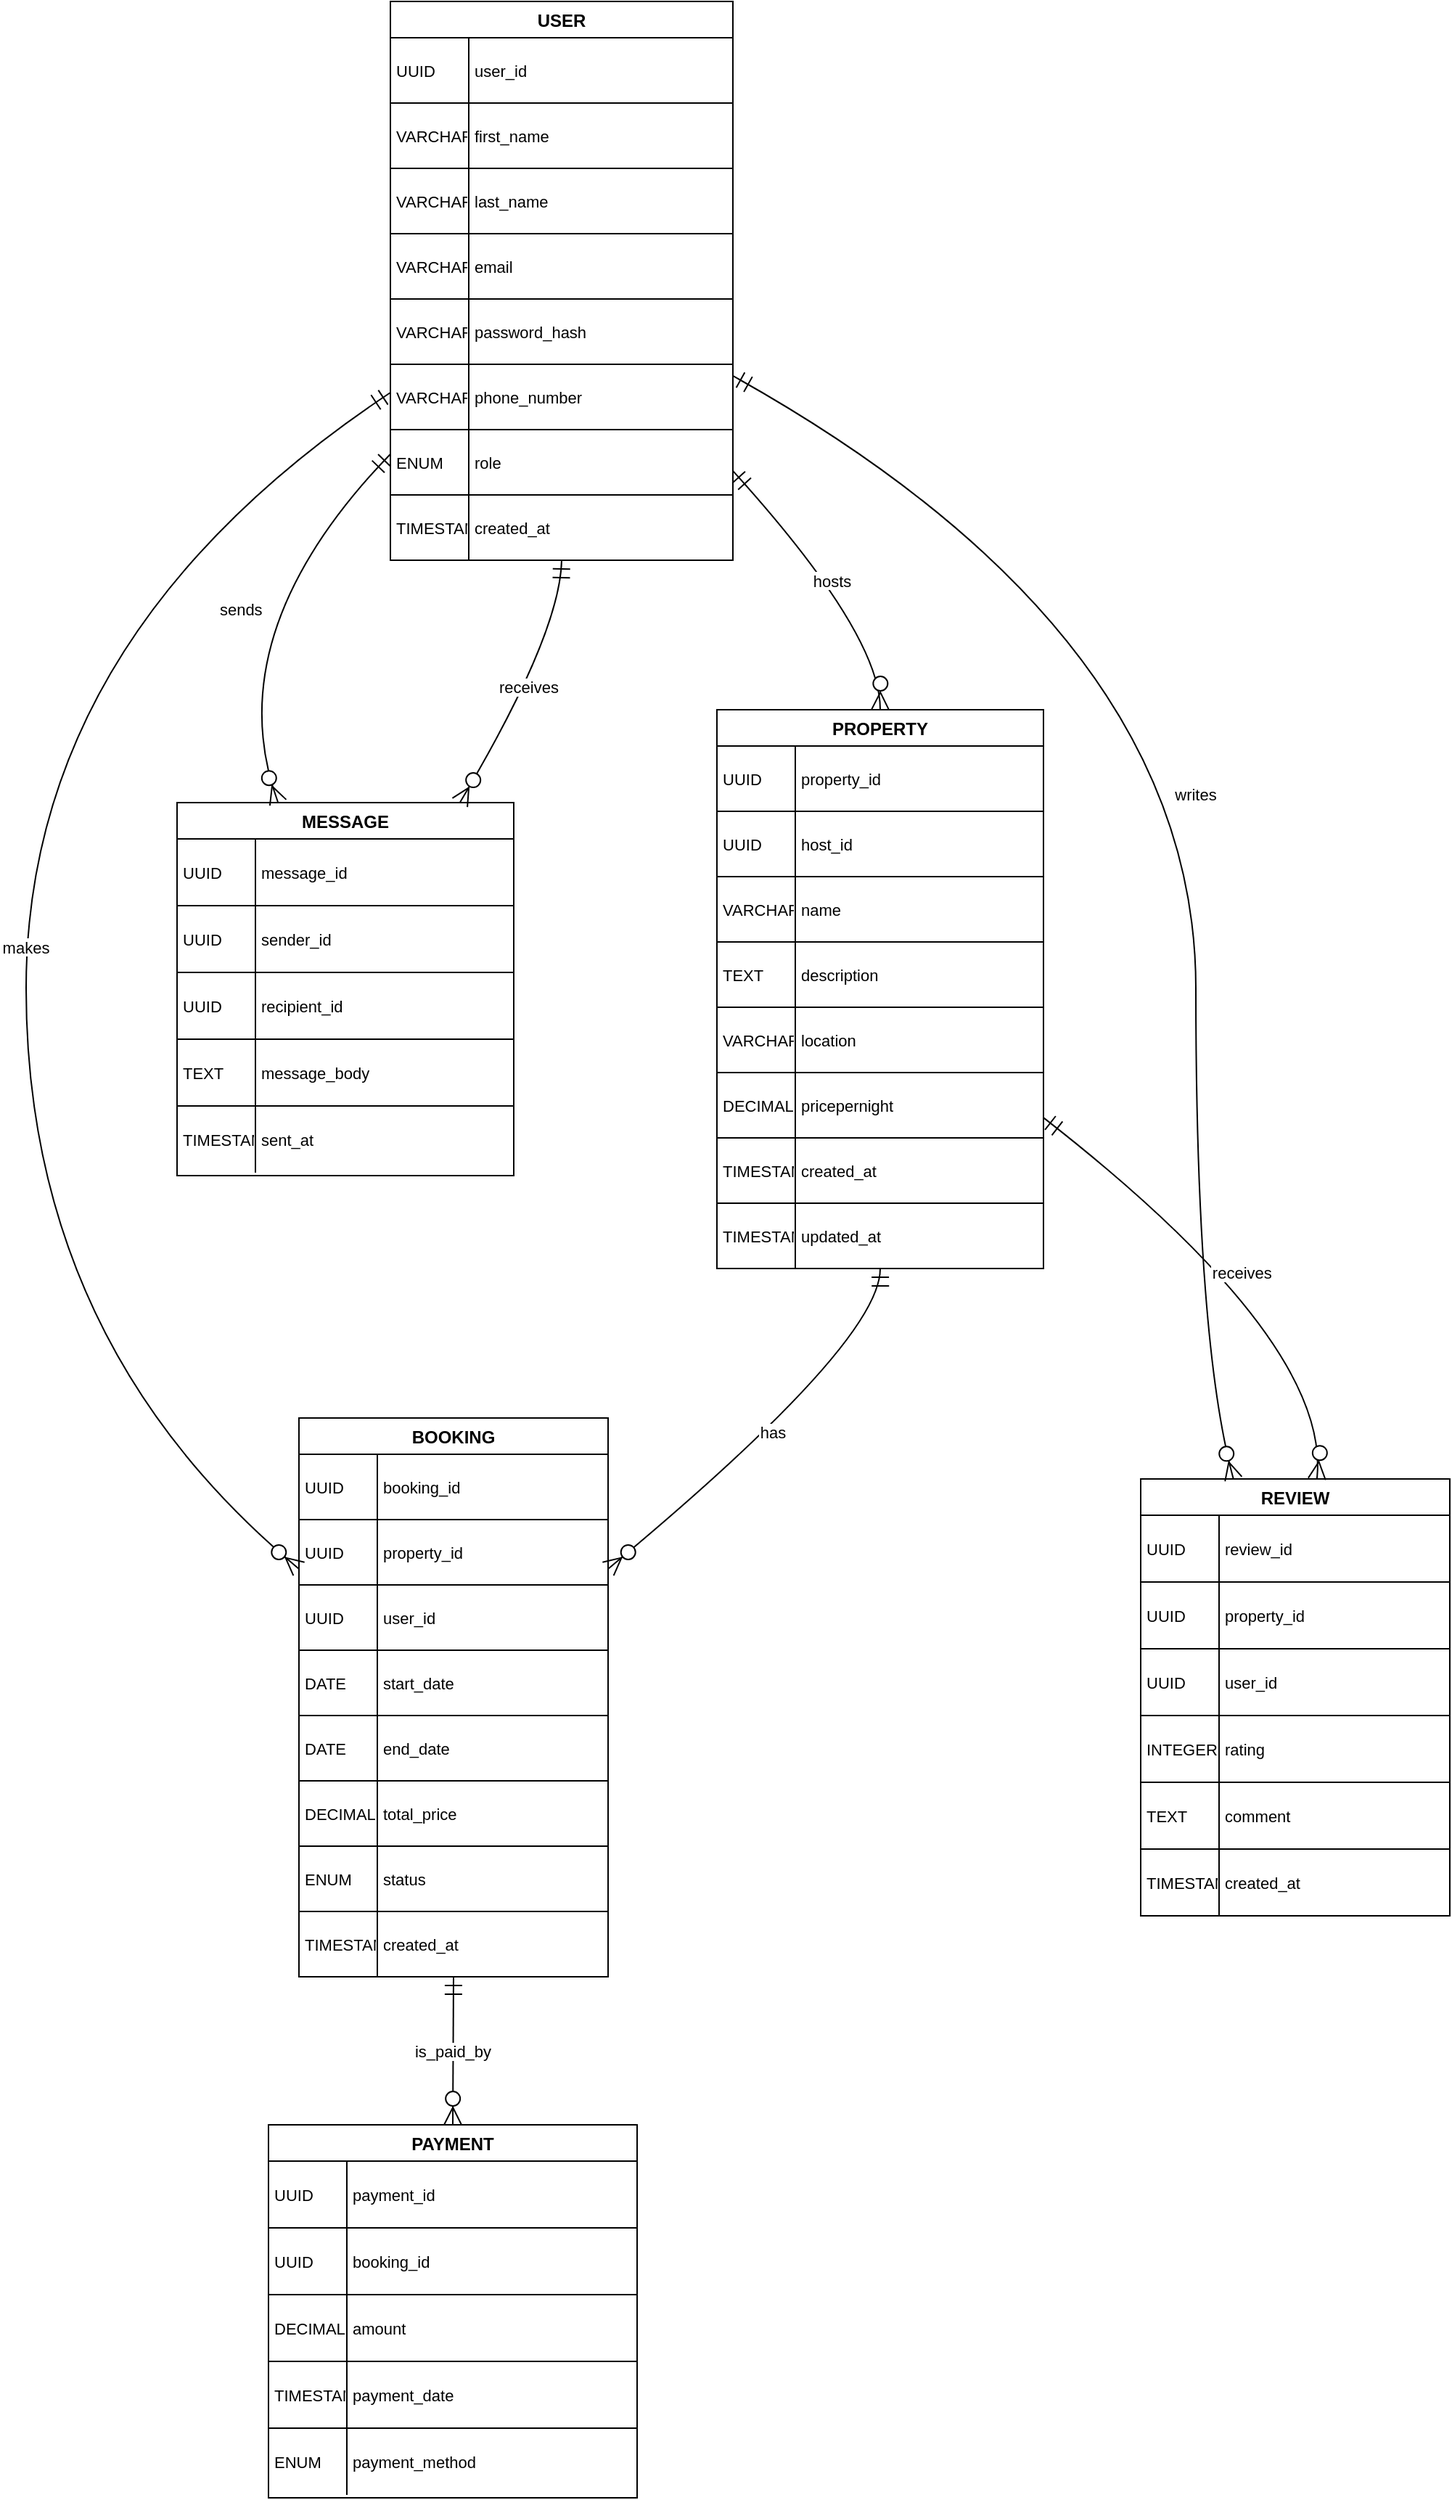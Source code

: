 <mxfile version="27.2.0">
  <diagram name="Page-1" id="NWw8gtwzqd_lzrD5enxQ">
    <mxGraphModel dx="1426" dy="795" grid="1" gridSize="10" guides="1" tooltips="1" connect="1" arrows="1" fold="1" page="1" pageScale="1" pageWidth="827" pageHeight="1169" math="0" shadow="0">
      <root>
        <mxCell id="0" />
        <mxCell id="1" parent="0" />
        <mxCell id="FRFj-RFBdM1ZMxKtOjA2-1" value="USER" style="shape=table;startSize=25;container=1;collapsible=0;childLayout=tableLayout;fixedRows=1;rowLines=1;fontStyle=1;align=center;resizeLast=1;" vertex="1" parent="1">
          <mxGeometry x="271" y="20" width="236" height="385" as="geometry" />
        </mxCell>
        <mxCell id="FRFj-RFBdM1ZMxKtOjA2-2" style="shape=tableRow;horizontal=0;startSize=0;swimlaneHead=0;swimlaneBody=0;fillColor=none;collapsible=0;dropTarget=0;points=[[0,0.5],[1,0.5]];portConstraint=eastwest;top=0;left=0;right=0;bottom=0;" vertex="1" parent="FRFj-RFBdM1ZMxKtOjA2-1">
          <mxGeometry y="25" width="236" height="45" as="geometry" />
        </mxCell>
        <mxCell id="FRFj-RFBdM1ZMxKtOjA2-3" value="UUID" style="shape=partialRectangle;connectable=0;fillColor=none;top=0;left=0;bottom=0;right=0;align=left;spacingLeft=2;overflow=hidden;fontSize=11;" vertex="1" parent="FRFj-RFBdM1ZMxKtOjA2-2">
          <mxGeometry width="54" height="45" as="geometry">
            <mxRectangle width="54" height="45" as="alternateBounds" />
          </mxGeometry>
        </mxCell>
        <mxCell id="FRFj-RFBdM1ZMxKtOjA2-4" value="user_id" style="shape=partialRectangle;connectable=0;fillColor=none;top=0;left=0;bottom=0;right=0;align=left;spacingLeft=2;overflow=hidden;fontSize=11;" vertex="1" parent="FRFj-RFBdM1ZMxKtOjA2-2">
          <mxGeometry x="54" width="182" height="45" as="geometry">
            <mxRectangle width="182" height="45" as="alternateBounds" />
          </mxGeometry>
        </mxCell>
        <mxCell id="FRFj-RFBdM1ZMxKtOjA2-5" style="shape=tableRow;horizontal=0;startSize=0;swimlaneHead=0;swimlaneBody=0;fillColor=none;collapsible=0;dropTarget=0;points=[[0,0.5],[1,0.5]];portConstraint=eastwest;top=0;left=0;right=0;bottom=0;" vertex="1" parent="FRFj-RFBdM1ZMxKtOjA2-1">
          <mxGeometry y="70" width="236" height="45" as="geometry" />
        </mxCell>
        <mxCell id="FRFj-RFBdM1ZMxKtOjA2-6" value="VARCHAR" style="shape=partialRectangle;connectable=0;fillColor=none;top=0;left=0;bottom=0;right=0;align=left;spacingLeft=2;overflow=hidden;fontSize=11;" vertex="1" parent="FRFj-RFBdM1ZMxKtOjA2-5">
          <mxGeometry width="54" height="45" as="geometry">
            <mxRectangle width="54" height="45" as="alternateBounds" />
          </mxGeometry>
        </mxCell>
        <mxCell id="FRFj-RFBdM1ZMxKtOjA2-7" value="first_name" style="shape=partialRectangle;connectable=0;fillColor=none;top=0;left=0;bottom=0;right=0;align=left;spacingLeft=2;overflow=hidden;fontSize=11;" vertex="1" parent="FRFj-RFBdM1ZMxKtOjA2-5">
          <mxGeometry x="54" width="182" height="45" as="geometry">
            <mxRectangle width="182" height="45" as="alternateBounds" />
          </mxGeometry>
        </mxCell>
        <mxCell id="FRFj-RFBdM1ZMxKtOjA2-8" style="shape=tableRow;horizontal=0;startSize=0;swimlaneHead=0;swimlaneBody=0;fillColor=none;collapsible=0;dropTarget=0;points=[[0,0.5],[1,0.5]];portConstraint=eastwest;top=0;left=0;right=0;bottom=0;" vertex="1" parent="FRFj-RFBdM1ZMxKtOjA2-1">
          <mxGeometry y="115" width="236" height="45" as="geometry" />
        </mxCell>
        <mxCell id="FRFj-RFBdM1ZMxKtOjA2-9" value="VARCHAR" style="shape=partialRectangle;connectable=0;fillColor=none;top=0;left=0;bottom=0;right=0;align=left;spacingLeft=2;overflow=hidden;fontSize=11;" vertex="1" parent="FRFj-RFBdM1ZMxKtOjA2-8">
          <mxGeometry width="54" height="45" as="geometry">
            <mxRectangle width="54" height="45" as="alternateBounds" />
          </mxGeometry>
        </mxCell>
        <mxCell id="FRFj-RFBdM1ZMxKtOjA2-10" value="last_name" style="shape=partialRectangle;connectable=0;fillColor=none;top=0;left=0;bottom=0;right=0;align=left;spacingLeft=2;overflow=hidden;fontSize=11;" vertex="1" parent="FRFj-RFBdM1ZMxKtOjA2-8">
          <mxGeometry x="54" width="182" height="45" as="geometry">
            <mxRectangle width="182" height="45" as="alternateBounds" />
          </mxGeometry>
        </mxCell>
        <mxCell id="FRFj-RFBdM1ZMxKtOjA2-11" style="shape=tableRow;horizontal=0;startSize=0;swimlaneHead=0;swimlaneBody=0;fillColor=none;collapsible=0;dropTarget=0;points=[[0,0.5],[1,0.5]];portConstraint=eastwest;top=0;left=0;right=0;bottom=0;" vertex="1" parent="FRFj-RFBdM1ZMxKtOjA2-1">
          <mxGeometry y="160" width="236" height="45" as="geometry" />
        </mxCell>
        <mxCell id="FRFj-RFBdM1ZMxKtOjA2-12" value="VARCHAR" style="shape=partialRectangle;connectable=0;fillColor=none;top=0;left=0;bottom=0;right=0;align=left;spacingLeft=2;overflow=hidden;fontSize=11;" vertex="1" parent="FRFj-RFBdM1ZMxKtOjA2-11">
          <mxGeometry width="54" height="45" as="geometry">
            <mxRectangle width="54" height="45" as="alternateBounds" />
          </mxGeometry>
        </mxCell>
        <mxCell id="FRFj-RFBdM1ZMxKtOjA2-13" value="email" style="shape=partialRectangle;connectable=0;fillColor=none;top=0;left=0;bottom=0;right=0;align=left;spacingLeft=2;overflow=hidden;fontSize=11;" vertex="1" parent="FRFj-RFBdM1ZMxKtOjA2-11">
          <mxGeometry x="54" width="182" height="45" as="geometry">
            <mxRectangle width="182" height="45" as="alternateBounds" />
          </mxGeometry>
        </mxCell>
        <mxCell id="FRFj-RFBdM1ZMxKtOjA2-14" style="shape=tableRow;horizontal=0;startSize=0;swimlaneHead=0;swimlaneBody=0;fillColor=none;collapsible=0;dropTarget=0;points=[[0,0.5],[1,0.5]];portConstraint=eastwest;top=0;left=0;right=0;bottom=0;" vertex="1" parent="FRFj-RFBdM1ZMxKtOjA2-1">
          <mxGeometry y="205" width="236" height="45" as="geometry" />
        </mxCell>
        <mxCell id="FRFj-RFBdM1ZMxKtOjA2-15" value="VARCHAR" style="shape=partialRectangle;connectable=0;fillColor=none;top=0;left=0;bottom=0;right=0;align=left;spacingLeft=2;overflow=hidden;fontSize=11;" vertex="1" parent="FRFj-RFBdM1ZMxKtOjA2-14">
          <mxGeometry width="54" height="45" as="geometry">
            <mxRectangle width="54" height="45" as="alternateBounds" />
          </mxGeometry>
        </mxCell>
        <mxCell id="FRFj-RFBdM1ZMxKtOjA2-16" value="password_hash" style="shape=partialRectangle;connectable=0;fillColor=none;top=0;left=0;bottom=0;right=0;align=left;spacingLeft=2;overflow=hidden;fontSize=11;" vertex="1" parent="FRFj-RFBdM1ZMxKtOjA2-14">
          <mxGeometry x="54" width="182" height="45" as="geometry">
            <mxRectangle width="182" height="45" as="alternateBounds" />
          </mxGeometry>
        </mxCell>
        <mxCell id="FRFj-RFBdM1ZMxKtOjA2-17" style="shape=tableRow;horizontal=0;startSize=0;swimlaneHead=0;swimlaneBody=0;fillColor=none;collapsible=0;dropTarget=0;points=[[0,0.5],[1,0.5]];portConstraint=eastwest;top=0;left=0;right=0;bottom=0;" vertex="1" parent="FRFj-RFBdM1ZMxKtOjA2-1">
          <mxGeometry y="250" width="236" height="45" as="geometry" />
        </mxCell>
        <mxCell id="FRFj-RFBdM1ZMxKtOjA2-18" value="VARCHAR" style="shape=partialRectangle;connectable=0;fillColor=none;top=0;left=0;bottom=0;right=0;align=left;spacingLeft=2;overflow=hidden;fontSize=11;" vertex="1" parent="FRFj-RFBdM1ZMxKtOjA2-17">
          <mxGeometry width="54" height="45" as="geometry">
            <mxRectangle width="54" height="45" as="alternateBounds" />
          </mxGeometry>
        </mxCell>
        <mxCell id="FRFj-RFBdM1ZMxKtOjA2-19" value="phone_number" style="shape=partialRectangle;connectable=0;fillColor=none;top=0;left=0;bottom=0;right=0;align=left;spacingLeft=2;overflow=hidden;fontSize=11;" vertex="1" parent="FRFj-RFBdM1ZMxKtOjA2-17">
          <mxGeometry x="54" width="182" height="45" as="geometry">
            <mxRectangle width="182" height="45" as="alternateBounds" />
          </mxGeometry>
        </mxCell>
        <mxCell id="FRFj-RFBdM1ZMxKtOjA2-20" style="shape=tableRow;horizontal=0;startSize=0;swimlaneHead=0;swimlaneBody=0;fillColor=none;collapsible=0;dropTarget=0;points=[[0,0.5],[1,0.5]];portConstraint=eastwest;top=0;left=0;right=0;bottom=0;" vertex="1" parent="FRFj-RFBdM1ZMxKtOjA2-1">
          <mxGeometry y="295" width="236" height="45" as="geometry" />
        </mxCell>
        <mxCell id="FRFj-RFBdM1ZMxKtOjA2-21" value="ENUM" style="shape=partialRectangle;connectable=0;fillColor=none;top=0;left=0;bottom=0;right=0;align=left;spacingLeft=2;overflow=hidden;fontSize=11;" vertex="1" parent="FRFj-RFBdM1ZMxKtOjA2-20">
          <mxGeometry width="54" height="45" as="geometry">
            <mxRectangle width="54" height="45" as="alternateBounds" />
          </mxGeometry>
        </mxCell>
        <mxCell id="FRFj-RFBdM1ZMxKtOjA2-22" value="role" style="shape=partialRectangle;connectable=0;fillColor=none;top=0;left=0;bottom=0;right=0;align=left;spacingLeft=2;overflow=hidden;fontSize=11;" vertex="1" parent="FRFj-RFBdM1ZMxKtOjA2-20">
          <mxGeometry x="54" width="182" height="45" as="geometry">
            <mxRectangle width="182" height="45" as="alternateBounds" />
          </mxGeometry>
        </mxCell>
        <mxCell id="FRFj-RFBdM1ZMxKtOjA2-23" style="shape=tableRow;horizontal=0;startSize=0;swimlaneHead=0;swimlaneBody=0;fillColor=none;collapsible=0;dropTarget=0;points=[[0,0.5],[1,0.5]];portConstraint=eastwest;top=0;left=0;right=0;bottom=0;" vertex="1" parent="FRFj-RFBdM1ZMxKtOjA2-1">
          <mxGeometry y="340" width="236" height="45" as="geometry" />
        </mxCell>
        <mxCell id="FRFj-RFBdM1ZMxKtOjA2-24" value="TIMESTAMP" style="shape=partialRectangle;connectable=0;fillColor=none;top=0;left=0;bottom=0;right=0;align=left;spacingLeft=2;overflow=hidden;fontSize=11;" vertex="1" parent="FRFj-RFBdM1ZMxKtOjA2-23">
          <mxGeometry width="54" height="45" as="geometry">
            <mxRectangle width="54" height="45" as="alternateBounds" />
          </mxGeometry>
        </mxCell>
        <mxCell id="FRFj-RFBdM1ZMxKtOjA2-25" value="created_at" style="shape=partialRectangle;connectable=0;fillColor=none;top=0;left=0;bottom=0;right=0;align=left;spacingLeft=2;overflow=hidden;fontSize=11;" vertex="1" parent="FRFj-RFBdM1ZMxKtOjA2-23">
          <mxGeometry x="54" width="182" height="45" as="geometry">
            <mxRectangle width="182" height="45" as="alternateBounds" />
          </mxGeometry>
        </mxCell>
        <mxCell id="FRFj-RFBdM1ZMxKtOjA2-26" value="PROPERTY" style="shape=table;startSize=25;container=1;collapsible=0;childLayout=tableLayout;fixedRows=1;rowLines=1;fontStyle=1;align=center;resizeLast=1;" vertex="1" parent="1">
          <mxGeometry x="496" y="508" width="225" height="385" as="geometry" />
        </mxCell>
        <mxCell id="FRFj-RFBdM1ZMxKtOjA2-27" style="shape=tableRow;horizontal=0;startSize=0;swimlaneHead=0;swimlaneBody=0;fillColor=none;collapsible=0;dropTarget=0;points=[[0,0.5],[1,0.5]];portConstraint=eastwest;top=0;left=0;right=0;bottom=0;" vertex="1" parent="FRFj-RFBdM1ZMxKtOjA2-26">
          <mxGeometry y="25" width="225" height="45" as="geometry" />
        </mxCell>
        <mxCell id="FRFj-RFBdM1ZMxKtOjA2-28" value="UUID" style="shape=partialRectangle;connectable=0;fillColor=none;top=0;left=0;bottom=0;right=0;align=left;spacingLeft=2;overflow=hidden;fontSize=11;" vertex="1" parent="FRFj-RFBdM1ZMxKtOjA2-27">
          <mxGeometry width="54" height="45" as="geometry">
            <mxRectangle width="54" height="45" as="alternateBounds" />
          </mxGeometry>
        </mxCell>
        <mxCell id="FRFj-RFBdM1ZMxKtOjA2-29" value="property_id" style="shape=partialRectangle;connectable=0;fillColor=none;top=0;left=0;bottom=0;right=0;align=left;spacingLeft=2;overflow=hidden;fontSize=11;" vertex="1" parent="FRFj-RFBdM1ZMxKtOjA2-27">
          <mxGeometry x="54" width="171" height="45" as="geometry">
            <mxRectangle width="171" height="45" as="alternateBounds" />
          </mxGeometry>
        </mxCell>
        <mxCell id="FRFj-RFBdM1ZMxKtOjA2-30" style="shape=tableRow;horizontal=0;startSize=0;swimlaneHead=0;swimlaneBody=0;fillColor=none;collapsible=0;dropTarget=0;points=[[0,0.5],[1,0.5]];portConstraint=eastwest;top=0;left=0;right=0;bottom=0;" vertex="1" parent="FRFj-RFBdM1ZMxKtOjA2-26">
          <mxGeometry y="70" width="225" height="45" as="geometry" />
        </mxCell>
        <mxCell id="FRFj-RFBdM1ZMxKtOjA2-31" value="UUID" style="shape=partialRectangle;connectable=0;fillColor=none;top=0;left=0;bottom=0;right=0;align=left;spacingLeft=2;overflow=hidden;fontSize=11;" vertex="1" parent="FRFj-RFBdM1ZMxKtOjA2-30">
          <mxGeometry width="54" height="45" as="geometry">
            <mxRectangle width="54" height="45" as="alternateBounds" />
          </mxGeometry>
        </mxCell>
        <mxCell id="FRFj-RFBdM1ZMxKtOjA2-32" value="host_id" style="shape=partialRectangle;connectable=0;fillColor=none;top=0;left=0;bottom=0;right=0;align=left;spacingLeft=2;overflow=hidden;fontSize=11;" vertex="1" parent="FRFj-RFBdM1ZMxKtOjA2-30">
          <mxGeometry x="54" width="171" height="45" as="geometry">
            <mxRectangle width="171" height="45" as="alternateBounds" />
          </mxGeometry>
        </mxCell>
        <mxCell id="FRFj-RFBdM1ZMxKtOjA2-33" style="shape=tableRow;horizontal=0;startSize=0;swimlaneHead=0;swimlaneBody=0;fillColor=none;collapsible=0;dropTarget=0;points=[[0,0.5],[1,0.5]];portConstraint=eastwest;top=0;left=0;right=0;bottom=0;" vertex="1" parent="FRFj-RFBdM1ZMxKtOjA2-26">
          <mxGeometry y="115" width="225" height="45" as="geometry" />
        </mxCell>
        <mxCell id="FRFj-RFBdM1ZMxKtOjA2-34" value="VARCHAR" style="shape=partialRectangle;connectable=0;fillColor=none;top=0;left=0;bottom=0;right=0;align=left;spacingLeft=2;overflow=hidden;fontSize=11;" vertex="1" parent="FRFj-RFBdM1ZMxKtOjA2-33">
          <mxGeometry width="54" height="45" as="geometry">
            <mxRectangle width="54" height="45" as="alternateBounds" />
          </mxGeometry>
        </mxCell>
        <mxCell id="FRFj-RFBdM1ZMxKtOjA2-35" value="name" style="shape=partialRectangle;connectable=0;fillColor=none;top=0;left=0;bottom=0;right=0;align=left;spacingLeft=2;overflow=hidden;fontSize=11;" vertex="1" parent="FRFj-RFBdM1ZMxKtOjA2-33">
          <mxGeometry x="54" width="171" height="45" as="geometry">
            <mxRectangle width="171" height="45" as="alternateBounds" />
          </mxGeometry>
        </mxCell>
        <mxCell id="FRFj-RFBdM1ZMxKtOjA2-36" style="shape=tableRow;horizontal=0;startSize=0;swimlaneHead=0;swimlaneBody=0;fillColor=none;collapsible=0;dropTarget=0;points=[[0,0.5],[1,0.5]];portConstraint=eastwest;top=0;left=0;right=0;bottom=0;" vertex="1" parent="FRFj-RFBdM1ZMxKtOjA2-26">
          <mxGeometry y="160" width="225" height="45" as="geometry" />
        </mxCell>
        <mxCell id="FRFj-RFBdM1ZMxKtOjA2-37" value="TEXT" style="shape=partialRectangle;connectable=0;fillColor=none;top=0;left=0;bottom=0;right=0;align=left;spacingLeft=2;overflow=hidden;fontSize=11;" vertex="1" parent="FRFj-RFBdM1ZMxKtOjA2-36">
          <mxGeometry width="54" height="45" as="geometry">
            <mxRectangle width="54" height="45" as="alternateBounds" />
          </mxGeometry>
        </mxCell>
        <mxCell id="FRFj-RFBdM1ZMxKtOjA2-38" value="description" style="shape=partialRectangle;connectable=0;fillColor=none;top=0;left=0;bottom=0;right=0;align=left;spacingLeft=2;overflow=hidden;fontSize=11;" vertex="1" parent="FRFj-RFBdM1ZMxKtOjA2-36">
          <mxGeometry x="54" width="171" height="45" as="geometry">
            <mxRectangle width="171" height="45" as="alternateBounds" />
          </mxGeometry>
        </mxCell>
        <mxCell id="FRFj-RFBdM1ZMxKtOjA2-39" style="shape=tableRow;horizontal=0;startSize=0;swimlaneHead=0;swimlaneBody=0;fillColor=none;collapsible=0;dropTarget=0;points=[[0,0.5],[1,0.5]];portConstraint=eastwest;top=0;left=0;right=0;bottom=0;" vertex="1" parent="FRFj-RFBdM1ZMxKtOjA2-26">
          <mxGeometry y="205" width="225" height="45" as="geometry" />
        </mxCell>
        <mxCell id="FRFj-RFBdM1ZMxKtOjA2-40" value="VARCHAR" style="shape=partialRectangle;connectable=0;fillColor=none;top=0;left=0;bottom=0;right=0;align=left;spacingLeft=2;overflow=hidden;fontSize=11;" vertex="1" parent="FRFj-RFBdM1ZMxKtOjA2-39">
          <mxGeometry width="54" height="45" as="geometry">
            <mxRectangle width="54" height="45" as="alternateBounds" />
          </mxGeometry>
        </mxCell>
        <mxCell id="FRFj-RFBdM1ZMxKtOjA2-41" value="location" style="shape=partialRectangle;connectable=0;fillColor=none;top=0;left=0;bottom=0;right=0;align=left;spacingLeft=2;overflow=hidden;fontSize=11;" vertex="1" parent="FRFj-RFBdM1ZMxKtOjA2-39">
          <mxGeometry x="54" width="171" height="45" as="geometry">
            <mxRectangle width="171" height="45" as="alternateBounds" />
          </mxGeometry>
        </mxCell>
        <mxCell id="FRFj-RFBdM1ZMxKtOjA2-42" style="shape=tableRow;horizontal=0;startSize=0;swimlaneHead=0;swimlaneBody=0;fillColor=none;collapsible=0;dropTarget=0;points=[[0,0.5],[1,0.5]];portConstraint=eastwest;top=0;left=0;right=0;bottom=0;" vertex="1" parent="FRFj-RFBdM1ZMxKtOjA2-26">
          <mxGeometry y="250" width="225" height="45" as="geometry" />
        </mxCell>
        <mxCell id="FRFj-RFBdM1ZMxKtOjA2-43" value="DECIMAL" style="shape=partialRectangle;connectable=0;fillColor=none;top=0;left=0;bottom=0;right=0;align=left;spacingLeft=2;overflow=hidden;fontSize=11;" vertex="1" parent="FRFj-RFBdM1ZMxKtOjA2-42">
          <mxGeometry width="54" height="45" as="geometry">
            <mxRectangle width="54" height="45" as="alternateBounds" />
          </mxGeometry>
        </mxCell>
        <mxCell id="FRFj-RFBdM1ZMxKtOjA2-44" value="pricepernight" style="shape=partialRectangle;connectable=0;fillColor=none;top=0;left=0;bottom=0;right=0;align=left;spacingLeft=2;overflow=hidden;fontSize=11;" vertex="1" parent="FRFj-RFBdM1ZMxKtOjA2-42">
          <mxGeometry x="54" width="171" height="45" as="geometry">
            <mxRectangle width="171" height="45" as="alternateBounds" />
          </mxGeometry>
        </mxCell>
        <mxCell id="FRFj-RFBdM1ZMxKtOjA2-45" style="shape=tableRow;horizontal=0;startSize=0;swimlaneHead=0;swimlaneBody=0;fillColor=none;collapsible=0;dropTarget=0;points=[[0,0.5],[1,0.5]];portConstraint=eastwest;top=0;left=0;right=0;bottom=0;" vertex="1" parent="FRFj-RFBdM1ZMxKtOjA2-26">
          <mxGeometry y="295" width="225" height="45" as="geometry" />
        </mxCell>
        <mxCell id="FRFj-RFBdM1ZMxKtOjA2-46" value="TIMESTAMP" style="shape=partialRectangle;connectable=0;fillColor=none;top=0;left=0;bottom=0;right=0;align=left;spacingLeft=2;overflow=hidden;fontSize=11;" vertex="1" parent="FRFj-RFBdM1ZMxKtOjA2-45">
          <mxGeometry width="54" height="45" as="geometry">
            <mxRectangle width="54" height="45" as="alternateBounds" />
          </mxGeometry>
        </mxCell>
        <mxCell id="FRFj-RFBdM1ZMxKtOjA2-47" value="created_at" style="shape=partialRectangle;connectable=0;fillColor=none;top=0;left=0;bottom=0;right=0;align=left;spacingLeft=2;overflow=hidden;fontSize=11;" vertex="1" parent="FRFj-RFBdM1ZMxKtOjA2-45">
          <mxGeometry x="54" width="171" height="45" as="geometry">
            <mxRectangle width="171" height="45" as="alternateBounds" />
          </mxGeometry>
        </mxCell>
        <mxCell id="FRFj-RFBdM1ZMxKtOjA2-48" style="shape=tableRow;horizontal=0;startSize=0;swimlaneHead=0;swimlaneBody=0;fillColor=none;collapsible=0;dropTarget=0;points=[[0,0.5],[1,0.5]];portConstraint=eastwest;top=0;left=0;right=0;bottom=0;" vertex="1" parent="FRFj-RFBdM1ZMxKtOjA2-26">
          <mxGeometry y="340" width="225" height="45" as="geometry" />
        </mxCell>
        <mxCell id="FRFj-RFBdM1ZMxKtOjA2-49" value="TIMESTAMP" style="shape=partialRectangle;connectable=0;fillColor=none;top=0;left=0;bottom=0;right=0;align=left;spacingLeft=2;overflow=hidden;fontSize=11;" vertex="1" parent="FRFj-RFBdM1ZMxKtOjA2-48">
          <mxGeometry width="54" height="45" as="geometry">
            <mxRectangle width="54" height="45" as="alternateBounds" />
          </mxGeometry>
        </mxCell>
        <mxCell id="FRFj-RFBdM1ZMxKtOjA2-50" value="updated_at" style="shape=partialRectangle;connectable=0;fillColor=none;top=0;left=0;bottom=0;right=0;align=left;spacingLeft=2;overflow=hidden;fontSize=11;" vertex="1" parent="FRFj-RFBdM1ZMxKtOjA2-48">
          <mxGeometry x="54" width="171" height="45" as="geometry">
            <mxRectangle width="171" height="45" as="alternateBounds" />
          </mxGeometry>
        </mxCell>
        <mxCell id="FRFj-RFBdM1ZMxKtOjA2-51" value="BOOKING" style="shape=table;startSize=25;container=1;collapsible=0;childLayout=tableLayout;fixedRows=1;rowLines=1;fontStyle=1;align=center;resizeLast=1;" vertex="1" parent="1">
          <mxGeometry x="208" y="996" width="213" height="385" as="geometry" />
        </mxCell>
        <mxCell id="FRFj-RFBdM1ZMxKtOjA2-52" style="shape=tableRow;horizontal=0;startSize=0;swimlaneHead=0;swimlaneBody=0;fillColor=none;collapsible=0;dropTarget=0;points=[[0,0.5],[1,0.5]];portConstraint=eastwest;top=0;left=0;right=0;bottom=0;" vertex="1" parent="FRFj-RFBdM1ZMxKtOjA2-51">
          <mxGeometry y="25" width="213" height="45" as="geometry" />
        </mxCell>
        <mxCell id="FRFj-RFBdM1ZMxKtOjA2-53" value="UUID" style="shape=partialRectangle;connectable=0;fillColor=none;top=0;left=0;bottom=0;right=0;align=left;spacingLeft=2;overflow=hidden;fontSize=11;" vertex="1" parent="FRFj-RFBdM1ZMxKtOjA2-52">
          <mxGeometry width="54" height="45" as="geometry">
            <mxRectangle width="54" height="45" as="alternateBounds" />
          </mxGeometry>
        </mxCell>
        <mxCell id="FRFj-RFBdM1ZMxKtOjA2-54" value="booking_id" style="shape=partialRectangle;connectable=0;fillColor=none;top=0;left=0;bottom=0;right=0;align=left;spacingLeft=2;overflow=hidden;fontSize=11;" vertex="1" parent="FRFj-RFBdM1ZMxKtOjA2-52">
          <mxGeometry x="54" width="159" height="45" as="geometry">
            <mxRectangle width="159" height="45" as="alternateBounds" />
          </mxGeometry>
        </mxCell>
        <mxCell id="FRFj-RFBdM1ZMxKtOjA2-55" style="shape=tableRow;horizontal=0;startSize=0;swimlaneHead=0;swimlaneBody=0;fillColor=none;collapsible=0;dropTarget=0;points=[[0,0.5],[1,0.5]];portConstraint=eastwest;top=0;left=0;right=0;bottom=0;" vertex="1" parent="FRFj-RFBdM1ZMxKtOjA2-51">
          <mxGeometry y="70" width="213" height="45" as="geometry" />
        </mxCell>
        <mxCell id="FRFj-RFBdM1ZMxKtOjA2-56" value="UUID" style="shape=partialRectangle;connectable=0;fillColor=none;top=0;left=0;bottom=0;right=0;align=left;spacingLeft=2;overflow=hidden;fontSize=11;" vertex="1" parent="FRFj-RFBdM1ZMxKtOjA2-55">
          <mxGeometry width="54" height="45" as="geometry">
            <mxRectangle width="54" height="45" as="alternateBounds" />
          </mxGeometry>
        </mxCell>
        <mxCell id="FRFj-RFBdM1ZMxKtOjA2-57" value="property_id" style="shape=partialRectangle;connectable=0;fillColor=none;top=0;left=0;bottom=0;right=0;align=left;spacingLeft=2;overflow=hidden;fontSize=11;" vertex="1" parent="FRFj-RFBdM1ZMxKtOjA2-55">
          <mxGeometry x="54" width="159" height="45" as="geometry">
            <mxRectangle width="159" height="45" as="alternateBounds" />
          </mxGeometry>
        </mxCell>
        <mxCell id="FRFj-RFBdM1ZMxKtOjA2-58" style="shape=tableRow;horizontal=0;startSize=0;swimlaneHead=0;swimlaneBody=0;fillColor=none;collapsible=0;dropTarget=0;points=[[0,0.5],[1,0.5]];portConstraint=eastwest;top=0;left=0;right=0;bottom=0;" vertex="1" parent="FRFj-RFBdM1ZMxKtOjA2-51">
          <mxGeometry y="115" width="213" height="45" as="geometry" />
        </mxCell>
        <mxCell id="FRFj-RFBdM1ZMxKtOjA2-59" value="UUID" style="shape=partialRectangle;connectable=0;fillColor=none;top=0;left=0;bottom=0;right=0;align=left;spacingLeft=2;overflow=hidden;fontSize=11;" vertex="1" parent="FRFj-RFBdM1ZMxKtOjA2-58">
          <mxGeometry width="54" height="45" as="geometry">
            <mxRectangle width="54" height="45" as="alternateBounds" />
          </mxGeometry>
        </mxCell>
        <mxCell id="FRFj-RFBdM1ZMxKtOjA2-60" value="user_id" style="shape=partialRectangle;connectable=0;fillColor=none;top=0;left=0;bottom=0;right=0;align=left;spacingLeft=2;overflow=hidden;fontSize=11;" vertex="1" parent="FRFj-RFBdM1ZMxKtOjA2-58">
          <mxGeometry x="54" width="159" height="45" as="geometry">
            <mxRectangle width="159" height="45" as="alternateBounds" />
          </mxGeometry>
        </mxCell>
        <mxCell id="FRFj-RFBdM1ZMxKtOjA2-61" style="shape=tableRow;horizontal=0;startSize=0;swimlaneHead=0;swimlaneBody=0;fillColor=none;collapsible=0;dropTarget=0;points=[[0,0.5],[1,0.5]];portConstraint=eastwest;top=0;left=0;right=0;bottom=0;" vertex="1" parent="FRFj-RFBdM1ZMxKtOjA2-51">
          <mxGeometry y="160" width="213" height="45" as="geometry" />
        </mxCell>
        <mxCell id="FRFj-RFBdM1ZMxKtOjA2-62" value="DATE" style="shape=partialRectangle;connectable=0;fillColor=none;top=0;left=0;bottom=0;right=0;align=left;spacingLeft=2;overflow=hidden;fontSize=11;" vertex="1" parent="FRFj-RFBdM1ZMxKtOjA2-61">
          <mxGeometry width="54" height="45" as="geometry">
            <mxRectangle width="54" height="45" as="alternateBounds" />
          </mxGeometry>
        </mxCell>
        <mxCell id="FRFj-RFBdM1ZMxKtOjA2-63" value="start_date" style="shape=partialRectangle;connectable=0;fillColor=none;top=0;left=0;bottom=0;right=0;align=left;spacingLeft=2;overflow=hidden;fontSize=11;" vertex="1" parent="FRFj-RFBdM1ZMxKtOjA2-61">
          <mxGeometry x="54" width="159" height="45" as="geometry">
            <mxRectangle width="159" height="45" as="alternateBounds" />
          </mxGeometry>
        </mxCell>
        <mxCell id="FRFj-RFBdM1ZMxKtOjA2-64" style="shape=tableRow;horizontal=0;startSize=0;swimlaneHead=0;swimlaneBody=0;fillColor=none;collapsible=0;dropTarget=0;points=[[0,0.5],[1,0.5]];portConstraint=eastwest;top=0;left=0;right=0;bottom=0;" vertex="1" parent="FRFj-RFBdM1ZMxKtOjA2-51">
          <mxGeometry y="205" width="213" height="45" as="geometry" />
        </mxCell>
        <mxCell id="FRFj-RFBdM1ZMxKtOjA2-65" value="DATE" style="shape=partialRectangle;connectable=0;fillColor=none;top=0;left=0;bottom=0;right=0;align=left;spacingLeft=2;overflow=hidden;fontSize=11;" vertex="1" parent="FRFj-RFBdM1ZMxKtOjA2-64">
          <mxGeometry width="54" height="45" as="geometry">
            <mxRectangle width="54" height="45" as="alternateBounds" />
          </mxGeometry>
        </mxCell>
        <mxCell id="FRFj-RFBdM1ZMxKtOjA2-66" value="end_date" style="shape=partialRectangle;connectable=0;fillColor=none;top=0;left=0;bottom=0;right=0;align=left;spacingLeft=2;overflow=hidden;fontSize=11;" vertex="1" parent="FRFj-RFBdM1ZMxKtOjA2-64">
          <mxGeometry x="54" width="159" height="45" as="geometry">
            <mxRectangle width="159" height="45" as="alternateBounds" />
          </mxGeometry>
        </mxCell>
        <mxCell id="FRFj-RFBdM1ZMxKtOjA2-67" style="shape=tableRow;horizontal=0;startSize=0;swimlaneHead=0;swimlaneBody=0;fillColor=none;collapsible=0;dropTarget=0;points=[[0,0.5],[1,0.5]];portConstraint=eastwest;top=0;left=0;right=0;bottom=0;" vertex="1" parent="FRFj-RFBdM1ZMxKtOjA2-51">
          <mxGeometry y="250" width="213" height="45" as="geometry" />
        </mxCell>
        <mxCell id="FRFj-RFBdM1ZMxKtOjA2-68" value="DECIMAL" style="shape=partialRectangle;connectable=0;fillColor=none;top=0;left=0;bottom=0;right=0;align=left;spacingLeft=2;overflow=hidden;fontSize=11;" vertex="1" parent="FRFj-RFBdM1ZMxKtOjA2-67">
          <mxGeometry width="54" height="45" as="geometry">
            <mxRectangle width="54" height="45" as="alternateBounds" />
          </mxGeometry>
        </mxCell>
        <mxCell id="FRFj-RFBdM1ZMxKtOjA2-69" value="total_price" style="shape=partialRectangle;connectable=0;fillColor=none;top=0;left=0;bottom=0;right=0;align=left;spacingLeft=2;overflow=hidden;fontSize=11;" vertex="1" parent="FRFj-RFBdM1ZMxKtOjA2-67">
          <mxGeometry x="54" width="159" height="45" as="geometry">
            <mxRectangle width="159" height="45" as="alternateBounds" />
          </mxGeometry>
        </mxCell>
        <mxCell id="FRFj-RFBdM1ZMxKtOjA2-70" style="shape=tableRow;horizontal=0;startSize=0;swimlaneHead=0;swimlaneBody=0;fillColor=none;collapsible=0;dropTarget=0;points=[[0,0.5],[1,0.5]];portConstraint=eastwest;top=0;left=0;right=0;bottom=0;" vertex="1" parent="FRFj-RFBdM1ZMxKtOjA2-51">
          <mxGeometry y="295" width="213" height="45" as="geometry" />
        </mxCell>
        <mxCell id="FRFj-RFBdM1ZMxKtOjA2-71" value="ENUM" style="shape=partialRectangle;connectable=0;fillColor=none;top=0;left=0;bottom=0;right=0;align=left;spacingLeft=2;overflow=hidden;fontSize=11;" vertex="1" parent="FRFj-RFBdM1ZMxKtOjA2-70">
          <mxGeometry width="54" height="45" as="geometry">
            <mxRectangle width="54" height="45" as="alternateBounds" />
          </mxGeometry>
        </mxCell>
        <mxCell id="FRFj-RFBdM1ZMxKtOjA2-72" value="status" style="shape=partialRectangle;connectable=0;fillColor=none;top=0;left=0;bottom=0;right=0;align=left;spacingLeft=2;overflow=hidden;fontSize=11;" vertex="1" parent="FRFj-RFBdM1ZMxKtOjA2-70">
          <mxGeometry x="54" width="159" height="45" as="geometry">
            <mxRectangle width="159" height="45" as="alternateBounds" />
          </mxGeometry>
        </mxCell>
        <mxCell id="FRFj-RFBdM1ZMxKtOjA2-73" style="shape=tableRow;horizontal=0;startSize=0;swimlaneHead=0;swimlaneBody=0;fillColor=none;collapsible=0;dropTarget=0;points=[[0,0.5],[1,0.5]];portConstraint=eastwest;top=0;left=0;right=0;bottom=0;" vertex="1" parent="FRFj-RFBdM1ZMxKtOjA2-51">
          <mxGeometry y="340" width="213" height="45" as="geometry" />
        </mxCell>
        <mxCell id="FRFj-RFBdM1ZMxKtOjA2-74" value="TIMESTAMP" style="shape=partialRectangle;connectable=0;fillColor=none;top=0;left=0;bottom=0;right=0;align=left;spacingLeft=2;overflow=hidden;fontSize=11;" vertex="1" parent="FRFj-RFBdM1ZMxKtOjA2-73">
          <mxGeometry width="54" height="45" as="geometry">
            <mxRectangle width="54" height="45" as="alternateBounds" />
          </mxGeometry>
        </mxCell>
        <mxCell id="FRFj-RFBdM1ZMxKtOjA2-75" value="created_at" style="shape=partialRectangle;connectable=0;fillColor=none;top=0;left=0;bottom=0;right=0;align=left;spacingLeft=2;overflow=hidden;fontSize=11;" vertex="1" parent="FRFj-RFBdM1ZMxKtOjA2-73">
          <mxGeometry x="54" width="159" height="45" as="geometry">
            <mxRectangle width="159" height="45" as="alternateBounds" />
          </mxGeometry>
        </mxCell>
        <mxCell id="FRFj-RFBdM1ZMxKtOjA2-76" value="PAYMENT" style="shape=table;startSize=25;container=1;collapsible=0;childLayout=tableLayout;fixedRows=1;rowLines=1;fontStyle=1;align=center;resizeLast=1;" vertex="1" parent="1">
          <mxGeometry x="187" y="1483" width="254" height="257" as="geometry" />
        </mxCell>
        <mxCell id="FRFj-RFBdM1ZMxKtOjA2-77" style="shape=tableRow;horizontal=0;startSize=0;swimlaneHead=0;swimlaneBody=0;fillColor=none;collapsible=0;dropTarget=0;points=[[0,0.5],[1,0.5]];portConstraint=eastwest;top=0;left=0;right=0;bottom=0;" vertex="1" parent="FRFj-RFBdM1ZMxKtOjA2-76">
          <mxGeometry y="25" width="254" height="46" as="geometry" />
        </mxCell>
        <mxCell id="FRFj-RFBdM1ZMxKtOjA2-78" value="UUID" style="shape=partialRectangle;connectable=0;fillColor=none;top=0;left=0;bottom=0;right=0;align=left;spacingLeft=2;overflow=hidden;fontSize=11;" vertex="1" parent="FRFj-RFBdM1ZMxKtOjA2-77">
          <mxGeometry width="54" height="46" as="geometry">
            <mxRectangle width="54" height="46" as="alternateBounds" />
          </mxGeometry>
        </mxCell>
        <mxCell id="FRFj-RFBdM1ZMxKtOjA2-79" value="payment_id" style="shape=partialRectangle;connectable=0;fillColor=none;top=0;left=0;bottom=0;right=0;align=left;spacingLeft=2;overflow=hidden;fontSize=11;" vertex="1" parent="FRFj-RFBdM1ZMxKtOjA2-77">
          <mxGeometry x="54" width="200" height="46" as="geometry">
            <mxRectangle width="200" height="46" as="alternateBounds" />
          </mxGeometry>
        </mxCell>
        <mxCell id="FRFj-RFBdM1ZMxKtOjA2-80" style="shape=tableRow;horizontal=0;startSize=0;swimlaneHead=0;swimlaneBody=0;fillColor=none;collapsible=0;dropTarget=0;points=[[0,0.5],[1,0.5]];portConstraint=eastwest;top=0;left=0;right=0;bottom=0;" vertex="1" parent="FRFj-RFBdM1ZMxKtOjA2-76">
          <mxGeometry y="71" width="254" height="46" as="geometry" />
        </mxCell>
        <mxCell id="FRFj-RFBdM1ZMxKtOjA2-81" value="UUID" style="shape=partialRectangle;connectable=0;fillColor=none;top=0;left=0;bottom=0;right=0;align=left;spacingLeft=2;overflow=hidden;fontSize=11;" vertex="1" parent="FRFj-RFBdM1ZMxKtOjA2-80">
          <mxGeometry width="54" height="46" as="geometry">
            <mxRectangle width="54" height="46" as="alternateBounds" />
          </mxGeometry>
        </mxCell>
        <mxCell id="FRFj-RFBdM1ZMxKtOjA2-82" value="booking_id" style="shape=partialRectangle;connectable=0;fillColor=none;top=0;left=0;bottom=0;right=0;align=left;spacingLeft=2;overflow=hidden;fontSize=11;" vertex="1" parent="FRFj-RFBdM1ZMxKtOjA2-80">
          <mxGeometry x="54" width="200" height="46" as="geometry">
            <mxRectangle width="200" height="46" as="alternateBounds" />
          </mxGeometry>
        </mxCell>
        <mxCell id="FRFj-RFBdM1ZMxKtOjA2-83" style="shape=tableRow;horizontal=0;startSize=0;swimlaneHead=0;swimlaneBody=0;fillColor=none;collapsible=0;dropTarget=0;points=[[0,0.5],[1,0.5]];portConstraint=eastwest;top=0;left=0;right=0;bottom=0;" vertex="1" parent="FRFj-RFBdM1ZMxKtOjA2-76">
          <mxGeometry y="117" width="254" height="46" as="geometry" />
        </mxCell>
        <mxCell id="FRFj-RFBdM1ZMxKtOjA2-84" value="DECIMAL" style="shape=partialRectangle;connectable=0;fillColor=none;top=0;left=0;bottom=0;right=0;align=left;spacingLeft=2;overflow=hidden;fontSize=11;" vertex="1" parent="FRFj-RFBdM1ZMxKtOjA2-83">
          <mxGeometry width="54" height="46" as="geometry">
            <mxRectangle width="54" height="46" as="alternateBounds" />
          </mxGeometry>
        </mxCell>
        <mxCell id="FRFj-RFBdM1ZMxKtOjA2-85" value="amount" style="shape=partialRectangle;connectable=0;fillColor=none;top=0;left=0;bottom=0;right=0;align=left;spacingLeft=2;overflow=hidden;fontSize=11;" vertex="1" parent="FRFj-RFBdM1ZMxKtOjA2-83">
          <mxGeometry x="54" width="200" height="46" as="geometry">
            <mxRectangle width="200" height="46" as="alternateBounds" />
          </mxGeometry>
        </mxCell>
        <mxCell id="FRFj-RFBdM1ZMxKtOjA2-86" style="shape=tableRow;horizontal=0;startSize=0;swimlaneHead=0;swimlaneBody=0;fillColor=none;collapsible=0;dropTarget=0;points=[[0,0.5],[1,0.5]];portConstraint=eastwest;top=0;left=0;right=0;bottom=0;" vertex="1" parent="FRFj-RFBdM1ZMxKtOjA2-76">
          <mxGeometry y="163" width="254" height="46" as="geometry" />
        </mxCell>
        <mxCell id="FRFj-RFBdM1ZMxKtOjA2-87" value="TIMESTAMP" style="shape=partialRectangle;connectable=0;fillColor=none;top=0;left=0;bottom=0;right=0;align=left;spacingLeft=2;overflow=hidden;fontSize=11;" vertex="1" parent="FRFj-RFBdM1ZMxKtOjA2-86">
          <mxGeometry width="54" height="46" as="geometry">
            <mxRectangle width="54" height="46" as="alternateBounds" />
          </mxGeometry>
        </mxCell>
        <mxCell id="FRFj-RFBdM1ZMxKtOjA2-88" value="payment_date" style="shape=partialRectangle;connectable=0;fillColor=none;top=0;left=0;bottom=0;right=0;align=left;spacingLeft=2;overflow=hidden;fontSize=11;" vertex="1" parent="FRFj-RFBdM1ZMxKtOjA2-86">
          <mxGeometry x="54" width="200" height="46" as="geometry">
            <mxRectangle width="200" height="46" as="alternateBounds" />
          </mxGeometry>
        </mxCell>
        <mxCell id="FRFj-RFBdM1ZMxKtOjA2-89" style="shape=tableRow;horizontal=0;startSize=0;swimlaneHead=0;swimlaneBody=0;fillColor=none;collapsible=0;dropTarget=0;points=[[0,0.5],[1,0.5]];portConstraint=eastwest;top=0;left=0;right=0;bottom=0;" vertex="1" parent="FRFj-RFBdM1ZMxKtOjA2-76">
          <mxGeometry y="209" width="254" height="46" as="geometry" />
        </mxCell>
        <mxCell id="FRFj-RFBdM1ZMxKtOjA2-90" value="ENUM" style="shape=partialRectangle;connectable=0;fillColor=none;top=0;left=0;bottom=0;right=0;align=left;spacingLeft=2;overflow=hidden;fontSize=11;" vertex="1" parent="FRFj-RFBdM1ZMxKtOjA2-89">
          <mxGeometry width="54" height="46" as="geometry">
            <mxRectangle width="54" height="46" as="alternateBounds" />
          </mxGeometry>
        </mxCell>
        <mxCell id="FRFj-RFBdM1ZMxKtOjA2-91" value="payment_method" style="shape=partialRectangle;connectable=0;fillColor=none;top=0;left=0;bottom=0;right=0;align=left;spacingLeft=2;overflow=hidden;fontSize=11;" vertex="1" parent="FRFj-RFBdM1ZMxKtOjA2-89">
          <mxGeometry x="54" width="200" height="46" as="geometry">
            <mxRectangle width="200" height="46" as="alternateBounds" />
          </mxGeometry>
        </mxCell>
        <mxCell id="FRFj-RFBdM1ZMxKtOjA2-92" value="REVIEW" style="shape=table;startSize=25;container=1;collapsible=0;childLayout=tableLayout;fixedRows=1;rowLines=1;fontStyle=1;align=center;resizeLast=1;" vertex="1" parent="1">
          <mxGeometry x="788" y="1038" width="213" height="301" as="geometry" />
        </mxCell>
        <mxCell id="FRFj-RFBdM1ZMxKtOjA2-93" style="shape=tableRow;horizontal=0;startSize=0;swimlaneHead=0;swimlaneBody=0;fillColor=none;collapsible=0;dropTarget=0;points=[[0,0.5],[1,0.5]];portConstraint=eastwest;top=0;left=0;right=0;bottom=0;" vertex="1" parent="FRFj-RFBdM1ZMxKtOjA2-92">
          <mxGeometry y="25" width="213" height="46" as="geometry" />
        </mxCell>
        <mxCell id="FRFj-RFBdM1ZMxKtOjA2-94" value="UUID" style="shape=partialRectangle;connectable=0;fillColor=none;top=0;left=0;bottom=0;right=0;align=left;spacingLeft=2;overflow=hidden;fontSize=11;" vertex="1" parent="FRFj-RFBdM1ZMxKtOjA2-93">
          <mxGeometry width="54" height="46" as="geometry">
            <mxRectangle width="54" height="46" as="alternateBounds" />
          </mxGeometry>
        </mxCell>
        <mxCell id="FRFj-RFBdM1ZMxKtOjA2-95" value="review_id" style="shape=partialRectangle;connectable=0;fillColor=none;top=0;left=0;bottom=0;right=0;align=left;spacingLeft=2;overflow=hidden;fontSize=11;" vertex="1" parent="FRFj-RFBdM1ZMxKtOjA2-93">
          <mxGeometry x="54" width="159" height="46" as="geometry">
            <mxRectangle width="159" height="46" as="alternateBounds" />
          </mxGeometry>
        </mxCell>
        <mxCell id="FRFj-RFBdM1ZMxKtOjA2-96" style="shape=tableRow;horizontal=0;startSize=0;swimlaneHead=0;swimlaneBody=0;fillColor=none;collapsible=0;dropTarget=0;points=[[0,0.5],[1,0.5]];portConstraint=eastwest;top=0;left=0;right=0;bottom=0;" vertex="1" parent="FRFj-RFBdM1ZMxKtOjA2-92">
          <mxGeometry y="71" width="213" height="46" as="geometry" />
        </mxCell>
        <mxCell id="FRFj-RFBdM1ZMxKtOjA2-97" value="UUID" style="shape=partialRectangle;connectable=0;fillColor=none;top=0;left=0;bottom=0;right=0;align=left;spacingLeft=2;overflow=hidden;fontSize=11;" vertex="1" parent="FRFj-RFBdM1ZMxKtOjA2-96">
          <mxGeometry width="54" height="46" as="geometry">
            <mxRectangle width="54" height="46" as="alternateBounds" />
          </mxGeometry>
        </mxCell>
        <mxCell id="FRFj-RFBdM1ZMxKtOjA2-98" value="property_id" style="shape=partialRectangle;connectable=0;fillColor=none;top=0;left=0;bottom=0;right=0;align=left;spacingLeft=2;overflow=hidden;fontSize=11;" vertex="1" parent="FRFj-RFBdM1ZMxKtOjA2-96">
          <mxGeometry x="54" width="159" height="46" as="geometry">
            <mxRectangle width="159" height="46" as="alternateBounds" />
          </mxGeometry>
        </mxCell>
        <mxCell id="FRFj-RFBdM1ZMxKtOjA2-99" style="shape=tableRow;horizontal=0;startSize=0;swimlaneHead=0;swimlaneBody=0;fillColor=none;collapsible=0;dropTarget=0;points=[[0,0.5],[1,0.5]];portConstraint=eastwest;top=0;left=0;right=0;bottom=0;" vertex="1" parent="FRFj-RFBdM1ZMxKtOjA2-92">
          <mxGeometry y="117" width="213" height="46" as="geometry" />
        </mxCell>
        <mxCell id="FRFj-RFBdM1ZMxKtOjA2-100" value="UUID" style="shape=partialRectangle;connectable=0;fillColor=none;top=0;left=0;bottom=0;right=0;align=left;spacingLeft=2;overflow=hidden;fontSize=11;" vertex="1" parent="FRFj-RFBdM1ZMxKtOjA2-99">
          <mxGeometry width="54" height="46" as="geometry">
            <mxRectangle width="54" height="46" as="alternateBounds" />
          </mxGeometry>
        </mxCell>
        <mxCell id="FRFj-RFBdM1ZMxKtOjA2-101" value="user_id" style="shape=partialRectangle;connectable=0;fillColor=none;top=0;left=0;bottom=0;right=0;align=left;spacingLeft=2;overflow=hidden;fontSize=11;" vertex="1" parent="FRFj-RFBdM1ZMxKtOjA2-99">
          <mxGeometry x="54" width="159" height="46" as="geometry">
            <mxRectangle width="159" height="46" as="alternateBounds" />
          </mxGeometry>
        </mxCell>
        <mxCell id="FRFj-RFBdM1ZMxKtOjA2-102" style="shape=tableRow;horizontal=0;startSize=0;swimlaneHead=0;swimlaneBody=0;fillColor=none;collapsible=0;dropTarget=0;points=[[0,0.5],[1,0.5]];portConstraint=eastwest;top=0;left=0;right=0;bottom=0;" vertex="1" parent="FRFj-RFBdM1ZMxKtOjA2-92">
          <mxGeometry y="163" width="213" height="46" as="geometry" />
        </mxCell>
        <mxCell id="FRFj-RFBdM1ZMxKtOjA2-103" value="INTEGER" style="shape=partialRectangle;connectable=0;fillColor=none;top=0;left=0;bottom=0;right=0;align=left;spacingLeft=2;overflow=hidden;fontSize=11;" vertex="1" parent="FRFj-RFBdM1ZMxKtOjA2-102">
          <mxGeometry width="54" height="46" as="geometry">
            <mxRectangle width="54" height="46" as="alternateBounds" />
          </mxGeometry>
        </mxCell>
        <mxCell id="FRFj-RFBdM1ZMxKtOjA2-104" value="rating" style="shape=partialRectangle;connectable=0;fillColor=none;top=0;left=0;bottom=0;right=0;align=left;spacingLeft=2;overflow=hidden;fontSize=11;" vertex="1" parent="FRFj-RFBdM1ZMxKtOjA2-102">
          <mxGeometry x="54" width="159" height="46" as="geometry">
            <mxRectangle width="159" height="46" as="alternateBounds" />
          </mxGeometry>
        </mxCell>
        <mxCell id="FRFj-RFBdM1ZMxKtOjA2-105" style="shape=tableRow;horizontal=0;startSize=0;swimlaneHead=0;swimlaneBody=0;fillColor=none;collapsible=0;dropTarget=0;points=[[0,0.5],[1,0.5]];portConstraint=eastwest;top=0;left=0;right=0;bottom=0;" vertex="1" parent="FRFj-RFBdM1ZMxKtOjA2-92">
          <mxGeometry y="209" width="213" height="46" as="geometry" />
        </mxCell>
        <mxCell id="FRFj-RFBdM1ZMxKtOjA2-106" value="TEXT" style="shape=partialRectangle;connectable=0;fillColor=none;top=0;left=0;bottom=0;right=0;align=left;spacingLeft=2;overflow=hidden;fontSize=11;" vertex="1" parent="FRFj-RFBdM1ZMxKtOjA2-105">
          <mxGeometry width="54" height="46" as="geometry">
            <mxRectangle width="54" height="46" as="alternateBounds" />
          </mxGeometry>
        </mxCell>
        <mxCell id="FRFj-RFBdM1ZMxKtOjA2-107" value="comment" style="shape=partialRectangle;connectable=0;fillColor=none;top=0;left=0;bottom=0;right=0;align=left;spacingLeft=2;overflow=hidden;fontSize=11;" vertex="1" parent="FRFj-RFBdM1ZMxKtOjA2-105">
          <mxGeometry x="54" width="159" height="46" as="geometry">
            <mxRectangle width="159" height="46" as="alternateBounds" />
          </mxGeometry>
        </mxCell>
        <mxCell id="FRFj-RFBdM1ZMxKtOjA2-108" style="shape=tableRow;horizontal=0;startSize=0;swimlaneHead=0;swimlaneBody=0;fillColor=none;collapsible=0;dropTarget=0;points=[[0,0.5],[1,0.5]];portConstraint=eastwest;top=0;left=0;right=0;bottom=0;" vertex="1" parent="FRFj-RFBdM1ZMxKtOjA2-92">
          <mxGeometry y="255" width="213" height="46" as="geometry" />
        </mxCell>
        <mxCell id="FRFj-RFBdM1ZMxKtOjA2-109" value="TIMESTAMP" style="shape=partialRectangle;connectable=0;fillColor=none;top=0;left=0;bottom=0;right=0;align=left;spacingLeft=2;overflow=hidden;fontSize=11;" vertex="1" parent="FRFj-RFBdM1ZMxKtOjA2-108">
          <mxGeometry width="54" height="46" as="geometry">
            <mxRectangle width="54" height="46" as="alternateBounds" />
          </mxGeometry>
        </mxCell>
        <mxCell id="FRFj-RFBdM1ZMxKtOjA2-110" value="created_at" style="shape=partialRectangle;connectable=0;fillColor=none;top=0;left=0;bottom=0;right=0;align=left;spacingLeft=2;overflow=hidden;fontSize=11;" vertex="1" parent="FRFj-RFBdM1ZMxKtOjA2-108">
          <mxGeometry x="54" width="159" height="46" as="geometry">
            <mxRectangle width="159" height="46" as="alternateBounds" />
          </mxGeometry>
        </mxCell>
        <mxCell id="FRFj-RFBdM1ZMxKtOjA2-111" value="MESSAGE" style="shape=table;startSize=25;container=1;collapsible=0;childLayout=tableLayout;fixedRows=1;rowLines=1;fontStyle=1;align=center;resizeLast=1;" vertex="1" parent="1">
          <mxGeometry x="124" y="572" width="232" height="257" as="geometry" />
        </mxCell>
        <mxCell id="FRFj-RFBdM1ZMxKtOjA2-112" style="shape=tableRow;horizontal=0;startSize=0;swimlaneHead=0;swimlaneBody=0;fillColor=none;collapsible=0;dropTarget=0;points=[[0,0.5],[1,0.5]];portConstraint=eastwest;top=0;left=0;right=0;bottom=0;" vertex="1" parent="FRFj-RFBdM1ZMxKtOjA2-111">
          <mxGeometry y="25" width="232" height="46" as="geometry" />
        </mxCell>
        <mxCell id="FRFj-RFBdM1ZMxKtOjA2-113" value="UUID" style="shape=partialRectangle;connectable=0;fillColor=none;top=0;left=0;bottom=0;right=0;align=left;spacingLeft=2;overflow=hidden;fontSize=11;" vertex="1" parent="FRFj-RFBdM1ZMxKtOjA2-112">
          <mxGeometry width="54" height="46" as="geometry">
            <mxRectangle width="54" height="46" as="alternateBounds" />
          </mxGeometry>
        </mxCell>
        <mxCell id="FRFj-RFBdM1ZMxKtOjA2-114" value="message_id" style="shape=partialRectangle;connectable=0;fillColor=none;top=0;left=0;bottom=0;right=0;align=left;spacingLeft=2;overflow=hidden;fontSize=11;" vertex="1" parent="FRFj-RFBdM1ZMxKtOjA2-112">
          <mxGeometry x="54" width="178" height="46" as="geometry">
            <mxRectangle width="178" height="46" as="alternateBounds" />
          </mxGeometry>
        </mxCell>
        <mxCell id="FRFj-RFBdM1ZMxKtOjA2-115" style="shape=tableRow;horizontal=0;startSize=0;swimlaneHead=0;swimlaneBody=0;fillColor=none;collapsible=0;dropTarget=0;points=[[0,0.5],[1,0.5]];portConstraint=eastwest;top=0;left=0;right=0;bottom=0;" vertex="1" parent="FRFj-RFBdM1ZMxKtOjA2-111">
          <mxGeometry y="71" width="232" height="46" as="geometry" />
        </mxCell>
        <mxCell id="FRFj-RFBdM1ZMxKtOjA2-116" value="UUID" style="shape=partialRectangle;connectable=0;fillColor=none;top=0;left=0;bottom=0;right=0;align=left;spacingLeft=2;overflow=hidden;fontSize=11;" vertex="1" parent="FRFj-RFBdM1ZMxKtOjA2-115">
          <mxGeometry width="54" height="46" as="geometry">
            <mxRectangle width="54" height="46" as="alternateBounds" />
          </mxGeometry>
        </mxCell>
        <mxCell id="FRFj-RFBdM1ZMxKtOjA2-117" value="sender_id" style="shape=partialRectangle;connectable=0;fillColor=none;top=0;left=0;bottom=0;right=0;align=left;spacingLeft=2;overflow=hidden;fontSize=11;" vertex="1" parent="FRFj-RFBdM1ZMxKtOjA2-115">
          <mxGeometry x="54" width="178" height="46" as="geometry">
            <mxRectangle width="178" height="46" as="alternateBounds" />
          </mxGeometry>
        </mxCell>
        <mxCell id="FRFj-RFBdM1ZMxKtOjA2-118" style="shape=tableRow;horizontal=0;startSize=0;swimlaneHead=0;swimlaneBody=0;fillColor=none;collapsible=0;dropTarget=0;points=[[0,0.5],[1,0.5]];portConstraint=eastwest;top=0;left=0;right=0;bottom=0;" vertex="1" parent="FRFj-RFBdM1ZMxKtOjA2-111">
          <mxGeometry y="117" width="232" height="46" as="geometry" />
        </mxCell>
        <mxCell id="FRFj-RFBdM1ZMxKtOjA2-119" value="UUID" style="shape=partialRectangle;connectable=0;fillColor=none;top=0;left=0;bottom=0;right=0;align=left;spacingLeft=2;overflow=hidden;fontSize=11;" vertex="1" parent="FRFj-RFBdM1ZMxKtOjA2-118">
          <mxGeometry width="54" height="46" as="geometry">
            <mxRectangle width="54" height="46" as="alternateBounds" />
          </mxGeometry>
        </mxCell>
        <mxCell id="FRFj-RFBdM1ZMxKtOjA2-120" value="recipient_id" style="shape=partialRectangle;connectable=0;fillColor=none;top=0;left=0;bottom=0;right=0;align=left;spacingLeft=2;overflow=hidden;fontSize=11;" vertex="1" parent="FRFj-RFBdM1ZMxKtOjA2-118">
          <mxGeometry x="54" width="178" height="46" as="geometry">
            <mxRectangle width="178" height="46" as="alternateBounds" />
          </mxGeometry>
        </mxCell>
        <mxCell id="FRFj-RFBdM1ZMxKtOjA2-121" style="shape=tableRow;horizontal=0;startSize=0;swimlaneHead=0;swimlaneBody=0;fillColor=none;collapsible=0;dropTarget=0;points=[[0,0.5],[1,0.5]];portConstraint=eastwest;top=0;left=0;right=0;bottom=0;" vertex="1" parent="FRFj-RFBdM1ZMxKtOjA2-111">
          <mxGeometry y="163" width="232" height="46" as="geometry" />
        </mxCell>
        <mxCell id="FRFj-RFBdM1ZMxKtOjA2-122" value="TEXT" style="shape=partialRectangle;connectable=0;fillColor=none;top=0;left=0;bottom=0;right=0;align=left;spacingLeft=2;overflow=hidden;fontSize=11;" vertex="1" parent="FRFj-RFBdM1ZMxKtOjA2-121">
          <mxGeometry width="54" height="46" as="geometry">
            <mxRectangle width="54" height="46" as="alternateBounds" />
          </mxGeometry>
        </mxCell>
        <mxCell id="FRFj-RFBdM1ZMxKtOjA2-123" value="message_body" style="shape=partialRectangle;connectable=0;fillColor=none;top=0;left=0;bottom=0;right=0;align=left;spacingLeft=2;overflow=hidden;fontSize=11;" vertex="1" parent="FRFj-RFBdM1ZMxKtOjA2-121">
          <mxGeometry x="54" width="178" height="46" as="geometry">
            <mxRectangle width="178" height="46" as="alternateBounds" />
          </mxGeometry>
        </mxCell>
        <mxCell id="FRFj-RFBdM1ZMxKtOjA2-124" style="shape=tableRow;horizontal=0;startSize=0;swimlaneHead=0;swimlaneBody=0;fillColor=none;collapsible=0;dropTarget=0;points=[[0,0.5],[1,0.5]];portConstraint=eastwest;top=0;left=0;right=0;bottom=0;" vertex="1" parent="FRFj-RFBdM1ZMxKtOjA2-111">
          <mxGeometry y="209" width="232" height="46" as="geometry" />
        </mxCell>
        <mxCell id="FRFj-RFBdM1ZMxKtOjA2-125" value="TIMESTAMP" style="shape=partialRectangle;connectable=0;fillColor=none;top=0;left=0;bottom=0;right=0;align=left;spacingLeft=2;overflow=hidden;fontSize=11;" vertex="1" parent="FRFj-RFBdM1ZMxKtOjA2-124">
          <mxGeometry width="54" height="46" as="geometry">
            <mxRectangle width="54" height="46" as="alternateBounds" />
          </mxGeometry>
        </mxCell>
        <mxCell id="FRFj-RFBdM1ZMxKtOjA2-126" value="sent_at" style="shape=partialRectangle;connectable=0;fillColor=none;top=0;left=0;bottom=0;right=0;align=left;spacingLeft=2;overflow=hidden;fontSize=11;" vertex="1" parent="FRFj-RFBdM1ZMxKtOjA2-124">
          <mxGeometry x="54" width="178" height="46" as="geometry">
            <mxRectangle width="178" height="46" as="alternateBounds" />
          </mxGeometry>
        </mxCell>
        <mxCell id="FRFj-RFBdM1ZMxKtOjA2-127" value="hosts" style="curved=1;startArrow=ERmandOne;startSize=10;;endArrow=ERzeroToMany;endSize=10;;exitX=1;exitY=0.84;entryX=0.5;entryY=0;rounded=0;" edge="1" parent="1" source="FRFj-RFBdM1ZMxKtOjA2-1" target="FRFj-RFBdM1ZMxKtOjA2-26">
          <mxGeometry relative="1" as="geometry">
            <Array as="points">
              <mxPoint x="609" y="456" />
            </Array>
          </mxGeometry>
        </mxCell>
        <mxCell id="FRFj-RFBdM1ZMxKtOjA2-128" value="makes" style="curved=1;startArrow=ERmandOne;startSize=10;;endArrow=ERzeroToMany;endSize=10;;exitX=0;exitY=0.7;entryX=0;entryY=0.27;rounded=0;" edge="1" parent="1" source="FRFj-RFBdM1ZMxKtOjA2-1" target="FRFj-RFBdM1ZMxKtOjA2-51">
          <mxGeometry relative="1" as="geometry">
            <Array as="points">
              <mxPoint x="20" y="456" />
              <mxPoint x="20" y="944" />
            </Array>
          </mxGeometry>
        </mxCell>
        <mxCell id="FRFj-RFBdM1ZMxKtOjA2-129" value="writes" style="curved=1;startArrow=ERmandOne;startSize=10;;endArrow=ERzeroToMany;endSize=10;;exitX=1;exitY=0.67;entryX=0.3;entryY=0;rounded=0;" edge="1" parent="1" source="FRFj-RFBdM1ZMxKtOjA2-1" target="FRFj-RFBdM1ZMxKtOjA2-92">
          <mxGeometry relative="1" as="geometry">
            <Array as="points">
              <mxPoint x="826" y="456" />
              <mxPoint x="826" y="944" />
            </Array>
          </mxGeometry>
        </mxCell>
        <mxCell id="FRFj-RFBdM1ZMxKtOjA2-130" value="sends" style="curved=1;startArrow=ERmandOne;startSize=10;;endArrow=ERzeroToMany;endSize=10;;exitX=0;exitY=0.81;entryX=0.3;entryY=0;rounded=0;" edge="1" parent="1" source="FRFj-RFBdM1ZMxKtOjA2-1" target="FRFj-RFBdM1ZMxKtOjA2-111">
          <mxGeometry relative="1" as="geometry">
            <Array as="points">
              <mxPoint x="151" y="456" />
            </Array>
          </mxGeometry>
        </mxCell>
        <mxCell id="FRFj-RFBdM1ZMxKtOjA2-131" value="receives" style="curved=1;startArrow=ERzeroToMany;startSize=10;;endArrow=ERmandOne;endSize=10;;exitX=0.84;exitY=0;entryX=0.5;entryY=1;rounded=0;" edge="1" parent="1" source="FRFj-RFBdM1ZMxKtOjA2-111" target="FRFj-RFBdM1ZMxKtOjA2-1">
          <mxGeometry relative="1" as="geometry">
            <Array as="points">
              <mxPoint x="388" y="456" />
            </Array>
          </mxGeometry>
        </mxCell>
        <mxCell id="FRFj-RFBdM1ZMxKtOjA2-132" value="has" style="curved=1;startArrow=ERmandOne;startSize=10;;endArrow=ERzeroToMany;endSize=10;;exitX=0.5;exitY=1;entryX=1;entryY=0.27;rounded=0;" edge="1" parent="1" source="FRFj-RFBdM1ZMxKtOjA2-26" target="FRFj-RFBdM1ZMxKtOjA2-51">
          <mxGeometry relative="1" as="geometry">
            <Array as="points">
              <mxPoint x="609" y="944" />
            </Array>
          </mxGeometry>
        </mxCell>
        <mxCell id="FRFj-RFBdM1ZMxKtOjA2-133" value="receives" style="curved=1;startArrow=ERmandOne;startSize=10;;endArrow=ERzeroToMany;endSize=10;;exitX=1;exitY=0.73;entryX=0.57;entryY=0;rounded=0;" edge="1" parent="1" source="FRFj-RFBdM1ZMxKtOjA2-26" target="FRFj-RFBdM1ZMxKtOjA2-92">
          <mxGeometry relative="1" as="geometry">
            <Array as="points">
              <mxPoint x="920" y="944" />
            </Array>
          </mxGeometry>
        </mxCell>
        <mxCell id="FRFj-RFBdM1ZMxKtOjA2-134" value="is_paid_by" style="curved=1;startArrow=ERmandOne;startSize=10;;endArrow=ERzeroToMany;endSize=10;;exitX=0.5;exitY=1;entryX=0.5;entryY=0;rounded=0;" edge="1" parent="1" source="FRFj-RFBdM1ZMxKtOjA2-51" target="FRFj-RFBdM1ZMxKtOjA2-76">
          <mxGeometry relative="1" as="geometry">
            <Array as="points" />
          </mxGeometry>
        </mxCell>
      </root>
    </mxGraphModel>
  </diagram>
</mxfile>
